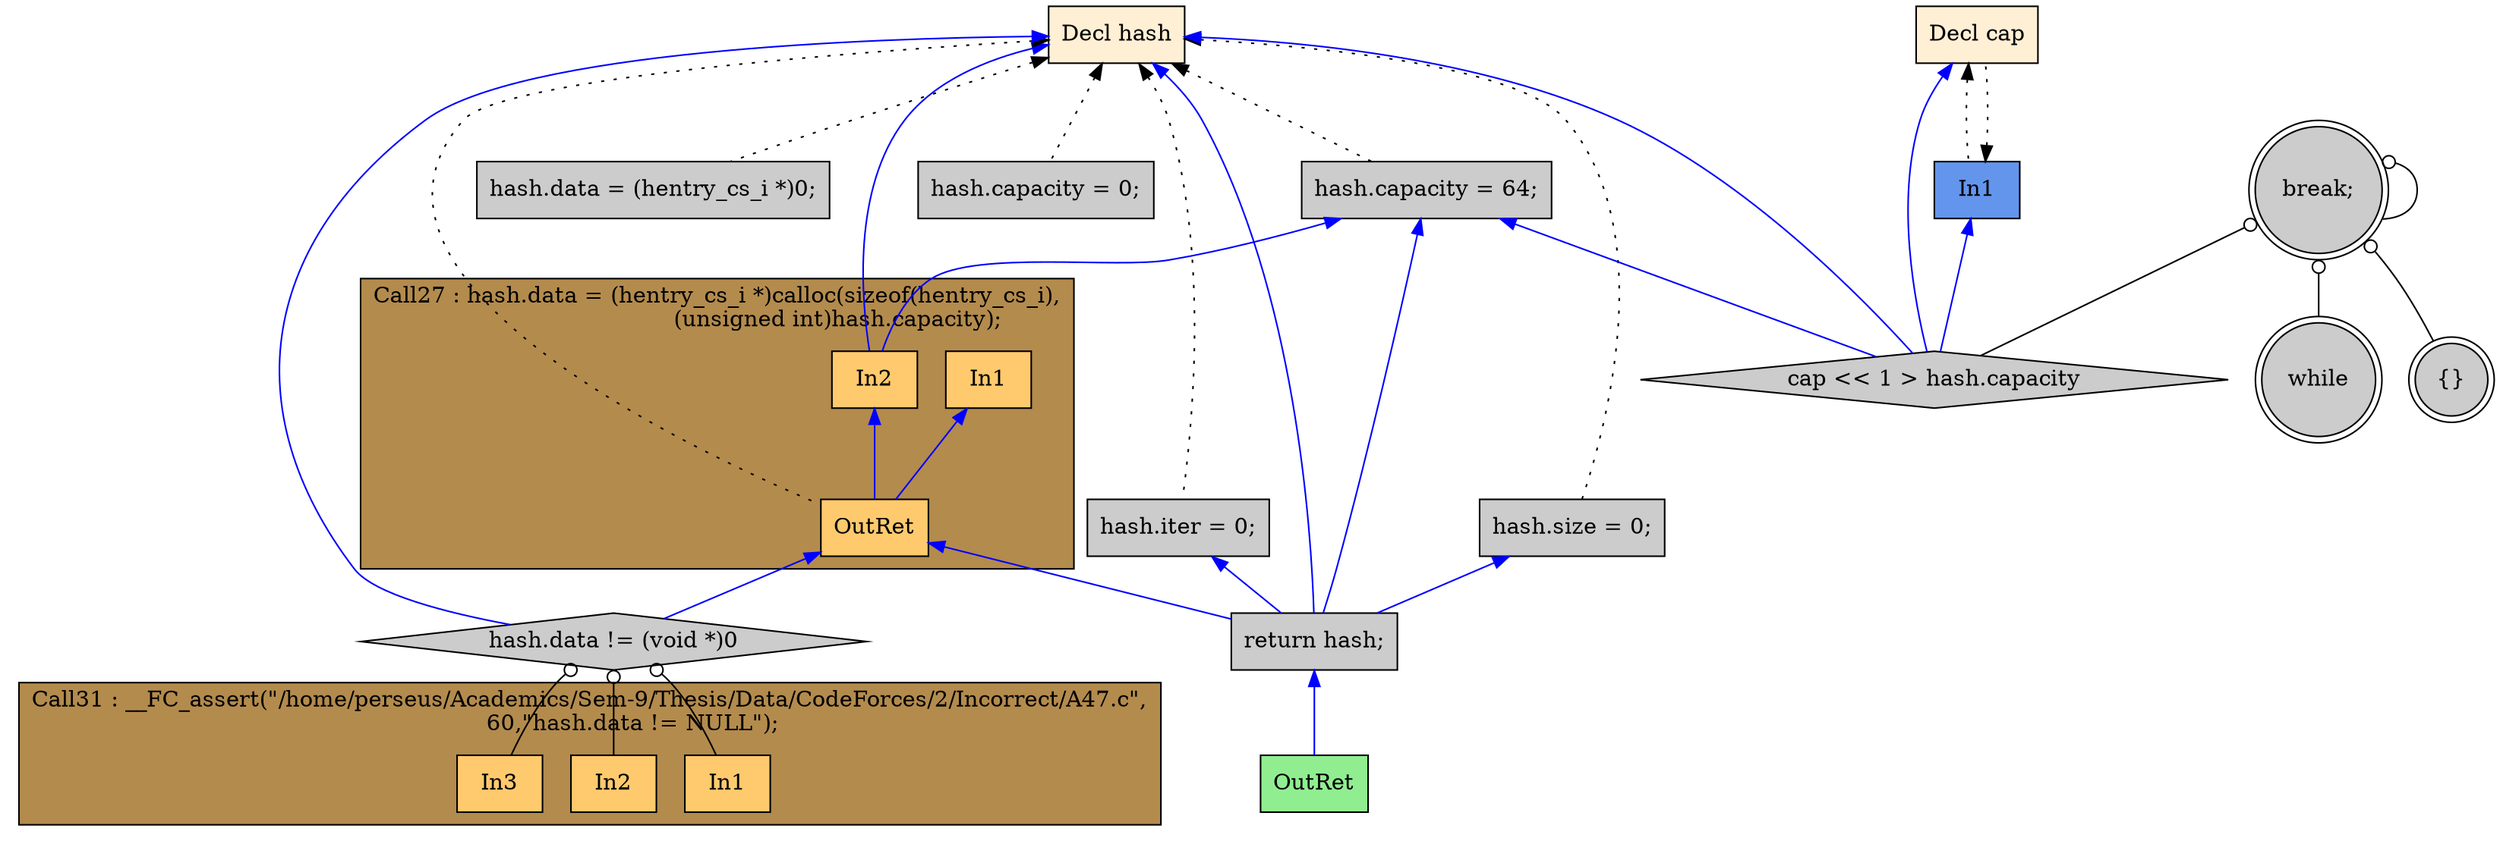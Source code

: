 digraph G {
  rankdir=TB;
  node [style="filled", ];
  33 [label="In1", fillcolor="#FFCA6E", shape=box, ];
  34 [label="In2", fillcolor="#FFCA6E", shape=box, ];
  35 [label="In3", fillcolor="#FFCA6E", shape=box, ];
  36 [label="return hash;", fillcolor="#CCCCCC", shape=box, ];
  37 [label="OutRet", fillcolor="#90EE90", shape=box, ];
  15 [label="Decl cap", fillcolor="#FFEFD5", shape=box, ];
  16 [label="In1", fillcolor="#6495ED", shape=box, ];
  17 [label="Decl hash", fillcolor="#FFEFD5", shape=box, ];
  18 [label="hash.data = (hentry_cs_i *)0;", fillcolor="#CCCCCC", shape=box, ];
  19 [label="hash.size = 0;", fillcolor="#CCCCCC", shape=box, ];
  20 [label="hash.capacity = 0;", fillcolor="#CCCCCC", shape=box, ];
  21 [label="hash.iter = 0;", fillcolor="#CCCCCC", shape=box, ];
  22 [label="hash.capacity = 64;", fillcolor="#CCCCCC", shape=box, ];
  23 [label="while", fillcolor="#CCCCCC", shape=doublecircle, ];
  24 [label="cap << 1 > hash.capacity", fillcolor="#CCCCCC", shape=diamond, ];
  25 [label="{}", fillcolor="#CCCCCC", shape=doublecircle, ];
  26 [label="break;", fillcolor="#CCCCCC", shape=doublecircle, ];
  28 [label="In1", fillcolor="#FFCA6E", shape=box, ];
  29 [label="In2", fillcolor="#FFCA6E", shape=box, ];
  30 [label="OutRet", fillcolor="#FFCA6E", shape=box, ];
  31 [label="hash.data != (void *)0", fillcolor="#CCCCCC", shape=diamond, ];
  
  subgraph cluster_Call27 { label="Call27 : hash.data = (hentry_cs_i *)calloc(sizeof(hentry_cs_i),\n                                  (unsigned int)hash.capacity);";
                            fillcolor="#B38B4D"; style="filled"; 30;29;28;
     };
  subgraph cluster_Call31 { label="Call31 : __FC_assert(\"/home/perseus/Academics/Sem-9/Thesis/Data/CodeForces/2/Incorrect/A47.c\",\n            60,\"hash.data != NULL\");";
                            fillcolor="#B38B4D"; style="filled"; 35;34;33;
     };
  
  edge [dir=back, ];
  31 -> 33 [color="#000000", arrowtail=odot, ];
  31 -> 34 [color="#000000", arrowtail=odot, ];
  31 -> 35 [color="#000000", arrowtail=odot, ];
  17 -> 36 [color="#0000FF", ];
  19 -> 36 [color="#0000FF", ];
  21 -> 36 [color="#0000FF", ];
  22 -> 36 [color="#0000FF", ];
  30 -> 36 [color="#0000FF", ];
  36 -> 37 [color="#0000FF", ];
  16 -> 15 [color="#000000", style="dotted", ];
  15 -> 16 [color="#000000", style="dotted", ];
  17 -> 18 [color="#000000", style="dotted", ];
  17 -> 19 [color="#000000", style="dotted", ];
  17 -> 20 [color="#000000", style="dotted", ];
  17 -> 21 [color="#000000", style="dotted", ];
  17 -> 22 [color="#000000", style="dotted", ];
  26 -> 23 [color="#000000", arrowtail=odot, ];
  15 -> 24 [color="#0000FF", ];
  16 -> 24 [color="#0000FF", ];
  17 -> 24 [color="#0000FF", ];
  22 -> 24 [color="#0000FF", ];
  26 -> 24 [color="#000000", arrowtail=odot, ];
  26 -> 25 [color="#000000", arrowtail=odot, ];
  26 -> 26 [color="#000000", arrowtail=odot, ];
  17 -> 29 [color="#0000FF", ];
  22 -> 29 [color="#0000FF", ];
  17 -> 30 [color="#000000", style="dotted", ];
  28 -> 30 [color="#0000FF", ];
  29 -> 30 [color="#0000FF", ];
  17 -> 31 [color="#0000FF", ];
  30 -> 31 [color="#0000FF", ];
  
  }